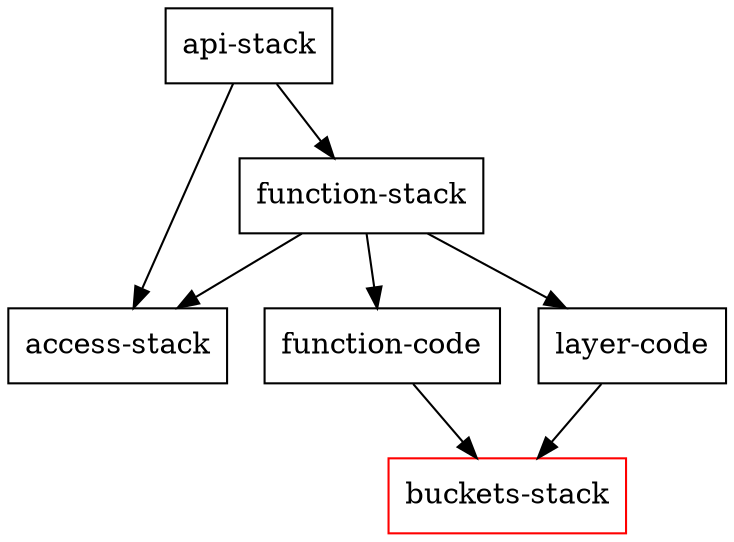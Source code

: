 digraph {
    node [shape=rectangle]
    "buckets-stack" [color=red]
    "api-stack" -> {"function-stack", "access-stack"}
    "function-stack" -> {"function-code", "layer-code", "access-stack"}
    {"function-code", "layer-code"} -> "buckets-stack"
}
